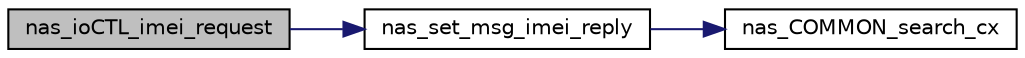 digraph "nas_ioCTL_imei_request"
{
 // LATEX_PDF_SIZE
  edge [fontname="Helvetica",fontsize="10",labelfontname="Helvetica",labelfontsize="10"];
  node [fontname="Helvetica",fontsize="10",shape=record];
  rankdir="LR";
  Node1 [label="nas_ioCTL_imei_request",height=0.2,width=0.4,color="black", fillcolor="grey75", style="filled", fontcolor="black",tooltip=" "];
  Node1 -> Node2 [color="midnightblue",fontsize="10",style="solid",fontname="Helvetica"];
  Node2 [label="nas_set_msg_imei_reply",height=0.2,width=0.4,color="black", fillcolor="white", style="filled",URL="$MESH_2ioctl_8c.html#afac6c56a52e1bccfda5eb7f5edc9572a",tooltip=" "];
  Node2 -> Node3 [color="midnightblue",fontsize="10",style="solid",fontname="Helvetica"];
  Node3 [label="nas_COMMON_search_cx",height=0.2,width=0.4,color="black", fillcolor="white", style="filled",URL="$group__em.html#gad7bb91029cc3863a4e08478b275cd892",tooltip="Search for a connection entity based on its index and pointer to nas_priv."];
}
